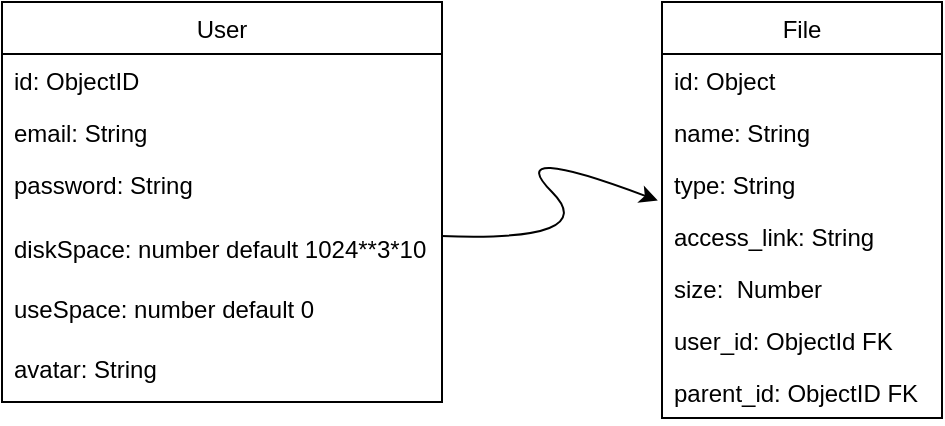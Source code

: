 <mxfile version="14.8.1" type="github">
  <diagram id="fLeHH3xNXqyXXhaiKsvo" name="Page-1">
    <mxGraphModel dx="813" dy="435" grid="1" gridSize="10" guides="1" tooltips="1" connect="1" arrows="1" fold="1" page="1" pageScale="1" pageWidth="850" pageHeight="1100" math="0" shadow="0">
      <root>
        <mxCell id="0" />
        <mxCell id="1" parent="0" />
        <mxCell id="6j6I4eXIn6dlVU52wm6a-1" value="User" style="swimlane;fontStyle=0;childLayout=stackLayout;horizontal=1;startSize=26;horizontalStack=0;resizeParent=1;resizeParentMax=0;resizeLast=0;collapsible=1;marginBottom=0;" vertex="1" parent="1">
          <mxGeometry x="130" y="280" width="220" height="200" as="geometry" />
        </mxCell>
        <mxCell id="6j6I4eXIn6dlVU52wm6a-2" value="id: ObjectID" style="text;strokeColor=none;fillColor=none;align=left;verticalAlign=top;spacingLeft=4;spacingRight=4;overflow=hidden;rotatable=0;points=[[0,0.5],[1,0.5]];portConstraint=eastwest;" vertex="1" parent="6j6I4eXIn6dlVU52wm6a-1">
          <mxGeometry y="26" width="220" height="26" as="geometry" />
        </mxCell>
        <mxCell id="6j6I4eXIn6dlVU52wm6a-3" value="email: String" style="text;strokeColor=none;fillColor=none;align=left;verticalAlign=top;spacingLeft=4;spacingRight=4;overflow=hidden;rotatable=0;points=[[0,0.5],[1,0.5]];portConstraint=eastwest;" vertex="1" parent="6j6I4eXIn6dlVU52wm6a-1">
          <mxGeometry y="52" width="220" height="26" as="geometry" />
        </mxCell>
        <mxCell id="6j6I4eXIn6dlVU52wm6a-4" value="password: String" style="text;strokeColor=none;fillColor=none;align=left;verticalAlign=top;spacingLeft=4;spacingRight=4;overflow=hidden;rotatable=0;points=[[0,0.5],[1,0.5]];portConstraint=eastwest;" vertex="1" parent="6j6I4eXIn6dlVU52wm6a-1">
          <mxGeometry y="78" width="220" height="32" as="geometry" />
        </mxCell>
        <mxCell id="6j6I4eXIn6dlVU52wm6a-10" value="diskSpace: number default 1024**3*10" style="text;strokeColor=none;fillColor=none;align=left;verticalAlign=top;spacingLeft=4;spacingRight=4;overflow=hidden;rotatable=0;points=[[0,0.5],[1,0.5]];portConstraint=eastwest;" vertex="1" parent="6j6I4eXIn6dlVU52wm6a-1">
          <mxGeometry y="110" width="220" height="30" as="geometry" />
        </mxCell>
        <mxCell id="6j6I4eXIn6dlVU52wm6a-11" value="useSpace: number default 0" style="text;strokeColor=none;fillColor=none;align=left;verticalAlign=top;spacingLeft=4;spacingRight=4;overflow=hidden;rotatable=0;points=[[0,0.5],[1,0.5]];portConstraint=eastwest;" vertex="1" parent="6j6I4eXIn6dlVU52wm6a-1">
          <mxGeometry y="140" width="220" height="30" as="geometry" />
        </mxCell>
        <mxCell id="6j6I4eXIn6dlVU52wm6a-12" value="avatar: String" style="text;strokeColor=none;fillColor=none;align=left;verticalAlign=top;spacingLeft=4;spacingRight=4;overflow=hidden;rotatable=0;points=[[0,0.5],[1,0.5]];portConstraint=eastwest;" vertex="1" parent="6j6I4eXIn6dlVU52wm6a-1">
          <mxGeometry y="170" width="220" height="30" as="geometry" />
        </mxCell>
        <mxCell id="6j6I4eXIn6dlVU52wm6a-13" value="File" style="swimlane;fontStyle=0;childLayout=stackLayout;horizontal=1;startSize=26;horizontalStack=0;resizeParent=1;resizeParentMax=0;resizeLast=0;collapsible=1;marginBottom=0;" vertex="1" parent="1">
          <mxGeometry x="460" y="280" width="140" height="208" as="geometry" />
        </mxCell>
        <mxCell id="6j6I4eXIn6dlVU52wm6a-14" value="id: Object" style="text;strokeColor=none;fillColor=none;align=left;verticalAlign=top;spacingLeft=4;spacingRight=4;overflow=hidden;rotatable=0;points=[[0,0.5],[1,0.5]];portConstraint=eastwest;" vertex="1" parent="6j6I4eXIn6dlVU52wm6a-13">
          <mxGeometry y="26" width="140" height="26" as="geometry" />
        </mxCell>
        <mxCell id="6j6I4eXIn6dlVU52wm6a-15" value="name: String" style="text;strokeColor=none;fillColor=none;align=left;verticalAlign=top;spacingLeft=4;spacingRight=4;overflow=hidden;rotatable=0;points=[[0,0.5],[1,0.5]];portConstraint=eastwest;" vertex="1" parent="6j6I4eXIn6dlVU52wm6a-13">
          <mxGeometry y="52" width="140" height="26" as="geometry" />
        </mxCell>
        <mxCell id="6j6I4eXIn6dlVU52wm6a-16" value="type: String" style="text;strokeColor=none;fillColor=none;align=left;verticalAlign=top;spacingLeft=4;spacingRight=4;overflow=hidden;rotatable=0;points=[[0,0.5],[1,0.5]];portConstraint=eastwest;" vertex="1" parent="6j6I4eXIn6dlVU52wm6a-13">
          <mxGeometry y="78" width="140" height="26" as="geometry" />
        </mxCell>
        <mxCell id="6j6I4eXIn6dlVU52wm6a-20" value="access_link: String" style="text;strokeColor=none;fillColor=none;align=left;verticalAlign=top;spacingLeft=4;spacingRight=4;overflow=hidden;rotatable=0;points=[[0,0.5],[1,0.5]];portConstraint=eastwest;" vertex="1" parent="6j6I4eXIn6dlVU52wm6a-13">
          <mxGeometry y="104" width="140" height="26" as="geometry" />
        </mxCell>
        <mxCell id="6j6I4eXIn6dlVU52wm6a-17" value="size:  Number" style="text;strokeColor=none;fillColor=none;align=left;verticalAlign=top;spacingLeft=4;spacingRight=4;overflow=hidden;rotatable=0;points=[[0,0.5],[1,0.5]];portConstraint=eastwest;" vertex="1" parent="6j6I4eXIn6dlVU52wm6a-13">
          <mxGeometry y="130" width="140" height="26" as="geometry" />
        </mxCell>
        <mxCell id="6j6I4eXIn6dlVU52wm6a-18" value="user_id: ObjectId FK" style="text;strokeColor=none;fillColor=none;align=left;verticalAlign=top;spacingLeft=4;spacingRight=4;overflow=hidden;rotatable=0;points=[[0,0.5],[1,0.5]];portConstraint=eastwest;" vertex="1" parent="6j6I4eXIn6dlVU52wm6a-13">
          <mxGeometry y="156" width="140" height="26" as="geometry" />
        </mxCell>
        <mxCell id="6j6I4eXIn6dlVU52wm6a-19" value="parent_id: ObjectID FK" style="text;strokeColor=none;fillColor=none;align=left;verticalAlign=top;spacingLeft=4;spacingRight=4;overflow=hidden;rotatable=0;points=[[0,0.5],[1,0.5]];portConstraint=eastwest;" vertex="1" parent="6j6I4eXIn6dlVU52wm6a-13">
          <mxGeometry y="182" width="140" height="26" as="geometry" />
        </mxCell>
        <mxCell id="6j6I4eXIn6dlVU52wm6a-21" value="" style="curved=1;endArrow=classic;html=1;exitX=0.999;exitY=0.233;exitDx=0;exitDy=0;exitPerimeter=0;entryX=-0.015;entryY=0.819;entryDx=0;entryDy=0;entryPerimeter=0;" edge="1" parent="1" source="6j6I4eXIn6dlVU52wm6a-10" target="6j6I4eXIn6dlVU52wm6a-16">
          <mxGeometry width="50" height="50" relative="1" as="geometry">
            <mxPoint x="380" y="400" as="sourcePoint" />
            <mxPoint x="430" y="350" as="targetPoint" />
            <Array as="points">
              <mxPoint x="430" y="400" />
              <mxPoint x="380" y="350" />
            </Array>
          </mxGeometry>
        </mxCell>
      </root>
    </mxGraphModel>
  </diagram>
</mxfile>
